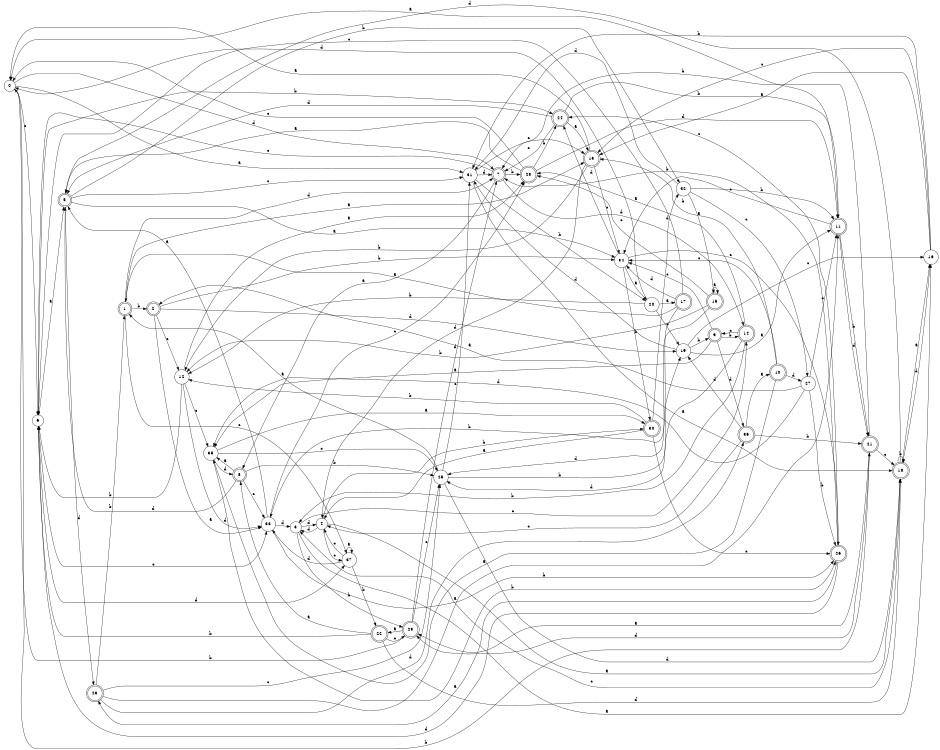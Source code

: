 digraph n31_4 {
__start0 [label="" shape="none"];

rankdir=LR;
size="8,5";

s0 [style="filled", color="black", fillcolor="white" shape="circle", label="0"];
s1 [style="rounded,filled", color="black", fillcolor="white" shape="doublecircle", label="1"];
s2 [style="rounded,filled", color="black", fillcolor="white" shape="doublecircle", label="2"];
s3 [style="filled", color="black", fillcolor="white" shape="circle", label="3"];
s4 [style="filled", color="black", fillcolor="white" shape="circle", label="4"];
s5 [style="rounded,filled", color="black", fillcolor="white" shape="doublecircle", label="5"];
s6 [style="filled", color="black", fillcolor="white" shape="circle", label="6"];
s7 [style="rounded,filled", color="black", fillcolor="white" shape="doublecircle", label="7"];
s8 [style="rounded,filled", color="black", fillcolor="white" shape="doublecircle", label="8"];
s9 [style="rounded,filled", color="black", fillcolor="white" shape="doublecircle", label="9"];
s10 [style="rounded,filled", color="black", fillcolor="white" shape="doublecircle", label="10"];
s11 [style="rounded,filled", color="black", fillcolor="white" shape="doublecircle", label="11"];
s12 [style="filled", color="black", fillcolor="white" shape="circle", label="12"];
s13 [style="rounded,filled", color="black", fillcolor="white" shape="doublecircle", label="13"];
s14 [style="rounded,filled", color="black", fillcolor="white" shape="doublecircle", label="14"];
s15 [style="rounded,filled", color="black", fillcolor="white" shape="doublecircle", label="15"];
s16 [style="filled", color="black", fillcolor="white" shape="circle", label="16"];
s17 [style="rounded,filled", color="black", fillcolor="white" shape="doublecircle", label="17"];
s18 [style="rounded,filled", color="black", fillcolor="white" shape="doublecircle", label="18"];
s19 [style="filled", color="black", fillcolor="white" shape="circle", label="19"];
s20 [style="filled", color="black", fillcolor="white" shape="circle", label="20"];
s21 [style="rounded,filled", color="black", fillcolor="white" shape="doublecircle", label="21"];
s22 [style="rounded,filled", color="black", fillcolor="white" shape="doublecircle", label="22"];
s23 [style="rounded,filled", color="black", fillcolor="white" shape="doublecircle", label="23"];
s24 [style="rounded,filled", color="black", fillcolor="white" shape="doublecircle", label="24"];
s25 [style="filled", color="black", fillcolor="white" shape="circle", label="25"];
s26 [style="rounded,filled", color="black", fillcolor="white" shape="doublecircle", label="26"];
s27 [style="filled", color="black", fillcolor="white" shape="circle", label="27"];
s28 [style="rounded,filled", color="black", fillcolor="white" shape="doublecircle", label="28"];
s29 [style="rounded,filled", color="black", fillcolor="white" shape="doublecircle", label="29"];
s30 [style="rounded,filled", color="black", fillcolor="white" shape="doublecircle", label="30"];
s31 [style="filled", color="black", fillcolor="white" shape="circle", label="31"];
s32 [style="filled", color="black", fillcolor="white" shape="circle", label="32"];
s33 [style="filled", color="black", fillcolor="white" shape="circle", label="33"];
s34 [style="filled", color="black", fillcolor="white" shape="circle", label="34"];
s35 [style="filled", color="black", fillcolor="white" shape="circle", label="35"];
s36 [style="rounded,filled", color="black", fillcolor="white" shape="doublecircle", label="36"];
s37 [style="filled", color="black", fillcolor="white" shape="circle", label="37"];
s0 -> s31 [label="a"];
s0 -> s21 [label="b"];
s0 -> s6 [label="c"];
s0 -> s7 [label="d"];
s1 -> s13 [label="a"];
s1 -> s2 [label="b"];
s1 -> s37 [label="c"];
s1 -> s7 [label="d"];
s2 -> s33 [label="a"];
s2 -> s34 [label="b"];
s2 -> s12 [label="c"];
s2 -> s19 [label="d"];
s3 -> s16 [label="a"];
s3 -> s29 [label="b"];
s3 -> s14 [label="c"];
s3 -> s4 [label="d"];
s4 -> s18 [label="a"];
s4 -> s30 [label="b"];
s4 -> s37 [label="c"];
s4 -> s3 [label="d"];
s5 -> s34 [label="a"];
s5 -> s32 [label="b"];
s5 -> s31 [label="c"];
s5 -> s23 [label="d"];
s6 -> s5 [label="a"];
s6 -> s24 [label="b"];
s6 -> s33 [label="c"];
s6 -> s37 [label="d"];
s7 -> s8 [label="a"];
s7 -> s28 [label="b"];
s7 -> s6 [label="c"];
s7 -> s14 [label="d"];
s8 -> s35 [label="a"];
s8 -> s25 [label="b"];
s8 -> s33 [label="c"];
s8 -> s5 [label="d"];
s9 -> s35 [label="a"];
s9 -> s14 [label="b"];
s9 -> s34 [label="c"];
s9 -> s36 [label="d"];
s10 -> s35 [label="a"];
s10 -> s13 [label="b"];
s10 -> s34 [label="c"];
s10 -> s27 [label="d"];
s11 -> s0 [label="a"];
s11 -> s21 [label="b"];
s11 -> s34 [label="c"];
s11 -> s21 [label="d"];
s12 -> s28 [label="a"];
s12 -> s6 [label="b"];
s12 -> s35 [label="c"];
s12 -> s33 [label="d"];
s13 -> s0 [label="a"];
s13 -> s12 [label="b"];
s13 -> s34 [label="c"];
s13 -> s4 [label="d"];
s14 -> s28 [label="a"];
s14 -> s3 [label="b"];
s14 -> s9 [label="c"];
s14 -> s25 [label="d"];
s15 -> s15 [label="a"];
s15 -> s12 [label="b"];
s15 -> s28 [label="c"];
s15 -> s25 [label="d"];
s16 -> s13 [label="a"];
s16 -> s31 [label="b"];
s16 -> s13 [label="c"];
s16 -> s18 [label="d"];
s17 -> s1 [label="a"];
s17 -> s33 [label="b"];
s17 -> s6 [label="c"];
s17 -> s34 [label="d"];
s18 -> s16 [label="a"];
s18 -> s18 [label="b"];
s18 -> s3 [label="c"];
s18 -> s5 [label="d"];
s19 -> s11 [label="a"];
s19 -> s9 [label="b"];
s19 -> s16 [label="c"];
s19 -> s31 [label="d"];
s20 -> s17 [label="a"];
s20 -> s12 [label="b"];
s20 -> s19 [label="c"];
s20 -> s0 [label="d"];
s21 -> s29 [label="a"];
s21 -> s7 [label="b"];
s21 -> s18 [label="c"];
s21 -> s29 [label="d"];
s22 -> s8 [label="a"];
s22 -> s6 [label="b"];
s22 -> s29 [label="c"];
s22 -> s18 [label="d"];
s23 -> s11 [label="a"];
s23 -> s1 [label="b"];
s23 -> s25 [label="c"];
s23 -> s36 [label="d"];
s24 -> s13 [label="a"];
s24 -> s11 [label="b"];
s24 -> s7 [label="c"];
s24 -> s5 [label="d"];
s25 -> s1 [label="a"];
s25 -> s19 [label="b"];
s25 -> s31 [label="c"];
s25 -> s18 [label="d"];
s26 -> s23 [label="a"];
s26 -> s7 [label="b"];
s26 -> s24 [label="c"];
s26 -> s6 [label="d"];
s27 -> s2 [label="a"];
s27 -> s26 [label="b"];
s27 -> s11 [label="c"];
s27 -> s35 [label="d"];
s28 -> s5 [label="a"];
s28 -> s24 [label="b"];
s28 -> s0 [label="c"];
s28 -> s11 [label="d"];
s29 -> s22 [label="a"];
s29 -> s0 [label="b"];
s29 -> s25 [label="c"];
s29 -> s7 [label="d"];
s30 -> s4 [label="a"];
s30 -> s12 [label="b"];
s30 -> s26 [label="c"];
s30 -> s32 [label="d"];
s31 -> s18 [label="a"];
s31 -> s20 [label="b"];
s31 -> s13 [label="c"];
s31 -> s7 [label="d"];
s32 -> s15 [label="a"];
s32 -> s11 [label="b"];
s32 -> s27 [label="c"];
s32 -> s31 [label="d"];
s33 -> s5 [label="a"];
s33 -> s26 [label="b"];
s33 -> s28 [label="c"];
s33 -> s3 [label="d"];
s34 -> s20 [label="a"];
s34 -> s30 [label="b"];
s34 -> s26 [label="c"];
s34 -> s24 [label="d"];
s35 -> s30 [label="a"];
s35 -> s26 [label="b"];
s35 -> s25 [label="c"];
s35 -> s8 [label="d"];
s36 -> s10 [label="a"];
s36 -> s21 [label="b"];
s36 -> s4 [label="c"];
s36 -> s19 [label="d"];
s37 -> s37 [label="a"];
s37 -> s22 [label="b"];
s37 -> s4 [label="c"];
s37 -> s33 [label="d"];

}